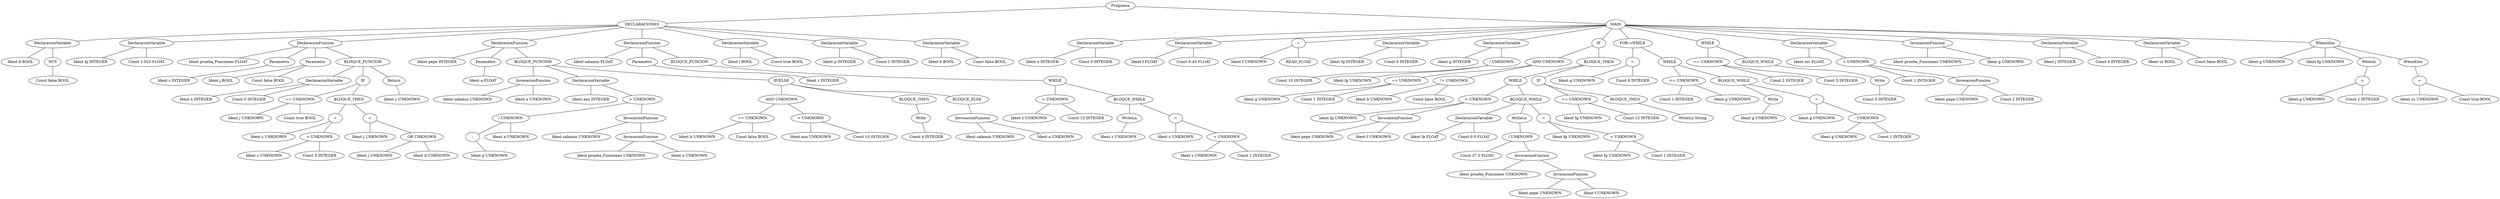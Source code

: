 graph G {1 [label="Programa"]
2 [label="DECLARACIONES"]
1 -- 2
3 [label="DeclaracionVariable"]
2 -- 3
4 [label="Ident d BOOL"]
3 -- 4
5 [label="NOT"]
3 -- 5
6 [label="Const false BOOL"]
5 -- 6
7 [label="DeclaracionVariable"]
2 -- 7
8 [label="Ident hj INTEGER"]
7 -- 8
9 [label="Const 1.023 FLOAT"]
7 -- 9
10 [label="DeclaracionFuncion"]
2 -- 10
11 [label="Ident prueba_Funciones FLOAT"]
10 -- 11
12 [label="Parametro"]
10 -- 12
13 [label="Ident c INTEGER"]
12 -- 13
14 [label="Parametro"]
10 -- 14
15 [label="Ident j BOOL"]
14 -- 15
16 [label="Const false BOOL"]
14 -- 16
17 [label="BLOQUE_FUNCION"]
10 -- 17
18 [label="DeclaracionVariable"]
17 -- 18
19 [label="Ident x INTEGER"]
18 -- 19
20 [label="Const 0 INTEGER"]
18 -- 20
21 [label="IF"]
17 -- 21
22 [label="== UNKNOWN"]
21 -- 22
23 [label="Ident j UNKNOWN"]
22 -- 23
24 [label="Const true BOOL"]
22 -- 24
25 [label="BLOQUE_THEN"]
21 -- 25
26 [label="="]
25 -- 26
27 [label="Ident c UNKNOWN"]
26 -- 27
28 [label="+ UNKNOWN"]
26 -- 28
29 [label="Ident c UNKNOWN"]
28 -- 29
30 [label="Const 5 INTEGER"]
28 -- 30
31 [label="="]
25 -- 31
32 [label="Ident j UNKNOWN"]
31 -- 32
33 [label="OR UNKNOWN"]
31 -- 33
34 [label="Ident j UNKNOWN"]
33 -- 34
35 [label="Ident d UNKNOWN"]
33 -- 35
36 [label="Return"]
17 -- 36
37 [label="Ident c UNKNOWN"]
36 -- 37
38 [label="DeclaracionFuncion"]
2 -- 38
39 [label="Ident pepe INTEGER"]
38 -- 39
40 [label="Parametro"]
38 -- 40
41 [label="Ident a FLOAT"]
40 -- 41
42 [label="BLOQUE_FUNCION"]
38 -- 42
43 [label="InvocacionFuncion"]
42 -- 43
44 [label="Ident salamin UNKNOWN"]
43 -- 44
45 [label="Ident a UNKNOWN"]
43 -- 45
46 [label="DeclaracionVariable"]
42 -- 46
47 [label="Ident aux INTEGER"]
46 -- 47
48 [label="+ UNKNOWN"]
46 -- 48
49 [label="/ UNKNOWN"]
48 -- 49
50 [label="-"]
49 -- 50
51 [label="Ident p UNKNOWN"]
50 -- 51
52 [label="Ident a UNKNOWN"]
49 -- 52
53 [label="InvocacionFuncion"]
48 -- 53
54 [label="Ident salamin UNKNOWN"]
53 -- 54
55 [label="InvocacionFuncion"]
53 -- 55
56 [label="Ident prueba_Funciones UNKNOWN"]
55 -- 56
57 [label="Ident a UNKNOWN"]
55 -- 57
58 [label="IF/ELSE"]
42 -- 58
59 [label="AND UNKNOWN"]
58 -- 59
60 [label="== UNKNOWN"]
59 -- 60
61 [label="Ident b UNKNOWN"]
60 -- 61
62 [label="Const false BOOL"]
60 -- 62
63 [label="< UNKNOWN"]
59 -- 63
64 [label="Ident aux UNKNOWN"]
63 -- 64
65 [label="Const 10 INTEGER"]
63 -- 65
66 [label="BLOQUE_THEN"]
58 -- 66
67 [label="Write"]
66 -- 67
68 [label="Const 4 INTEGER"]
67 -- 68
69 [label="BLOQUE_ELSE"]
58 -- 69
70 [label="InvocacionFuncion"]
69 -- 70
71 [label="Ident salamin UNKNOWN"]
70 -- 71
72 [label="Ident a UNKNOWN"]
70 -- 72
73 [label="DeclaracionFuncion"]
2 -- 73
74 [label="Ident salamin FLOAT"]
73 -- 74
75 [label="Parametro"]
73 -- 75
76 [label="Ident z INTEGER"]
75 -- 76
77 [label="BLOQUE_FUNCION"]
73 -- 77
78 [label="WHILE"]
77 -- 78
79 [label="< UNKNOWN"]
78 -- 79
80 [label="Ident z UNKNOWN"]
79 -- 80
81 [label="Const 12 INTEGER"]
79 -- 81
82 [label="BLOQUE_WHILE"]
78 -- 82
83 [label="WriteLn"]
82 -- 83
84 [label="Ident z UNKNOWN"]
83 -- 84
85 [label="="]
82 -- 85
86 [label="Ident z UNKNOWN"]
85 -- 86
87 [label="+ UNKNOWN"]
85 -- 87
88 [label="Ident z UNKNOWN"]
87 -- 88
89 [label="Const 1 INTEGER"]
87 -- 89
90 [label="DeclaracionVariable"]
2 -- 90
91 [label="Ident l BOOL"]
90 -- 91
92 [label="Const true BOOL"]
90 -- 92
93 [label="DeclaracionVariable"]
2 -- 93
94 [label="Ident p INTEGER"]
93 -- 94
95 [label="Const 1 INTEGER"]
93 -- 95
96 [label="DeclaracionVariable"]
2 -- 96
97 [label="Ident b BOOL"]
96 -- 97
98 [label="Const false BOOL"]
96 -- 98
99 [label="MAIN"]
1 -- 99
100 [label="DeclaracionVariable"]
99 -- 100
101 [label="Ident x INTEGER"]
100 -- 101
102 [label="Const 0 INTEGER"]
100 -- 102
103 [label="DeclaracionVariable"]
99 -- 103
104 [label="Ident f FLOAT"]
103 -- 104
105 [label="Const 0.45 FLOAT"]
103 -- 105
106 [label="="]
99 -- 106
107 [label="Ident f UNKNOWN"]
106 -- 107
108 [label="READ_FLOAT"]
106 -- 108
109 [label="DeclaracionVariable"]
99 -- 109
110 [label="Ident fg INTEGER"]
109 -- 110
111 [label="Const 0 INTEGER"]
109 -- 111
112 [label="DeclaracionVariable"]
99 -- 112
113 [label="Ident g INTEGER"]
112 -- 113
114 [label="/ UNKNOWN"]
112 -- 114
115 [label="Const 10 INTEGER"]
114 -- 115
116 [label="Ident fg UNKNOWN"]
114 -- 116
117 [label="IF"]
99 -- 117
118 [label="AND UNKNOWN"]
117 -- 118
119 [label="== UNKNOWN"]
118 -- 119
120 [label="Ident g UNKNOWN"]
119 -- 120
121 [label="Const 1 INTEGER"]
119 -- 121
122 [label="!= UNKNOWN"]
118 -- 122
123 [label="Ident b UNKNOWN"]
122 -- 123
124 [label="Const false BOOL"]
122 -- 124
125 [label="BLOQUE_THEN"]
117 -- 125
126 [label="WHILE"]
125 -- 126
127 [label="< UNKNOWN"]
126 -- 127
128 [label="Ident fg UNKNOWN"]
127 -- 128
129 [label="InvocacionFuncion"]
127 -- 129
130 [label="Ident pepe UNKNOWN"]
129 -- 130
131 [label="Ident f UNKNOWN"]
129 -- 131
132 [label="BLOQUE_WHILE"]
126 -- 132
133 [label="DeclaracionVariable"]
132 -- 133
134 [label="Ident lk FLOAT"]
133 -- 134
135 [label="Const 0.0 FLOAT"]
133 -- 135
136 [label="WriteLn"]
132 -- 136
137 [label="/ UNKNOWN"]
136 -- 137
138 [label="Const 37.5 FLOAT"]
137 -- 138
139 [label="InvocacionFuncion"]
137 -- 139
140 [label="Ident prueba_Funciones UNKNOWN"]
139 -- 140
141 [label="InvocacionFuncion"]
139 -- 141
142 [label="Ident pepe UNKNOWN"]
141 -- 142
143 [label="Ident f UNKNOWN"]
141 -- 143
144 [label="="]
132 -- 144
145 [label="Ident fg UNKNOWN"]
144 -- 145
146 [label="+ UNKNOWN"]
144 -- 146
147 [label="Ident fg UNKNOWN"]
146 -- 147
148 [label="Const 1 INTEGER"]
146 -- 148
149 [label="IF"]
125 -- 149
150 [label="== UNKNOWN"]
149 -- 150
151 [label="Ident fg UNKNOWN"]
150 -- 151
152 [label="Const 12 INTEGER"]
150 -- 152
153 [label="BLOQUE_THEN"]
149 -- 153
154 [label="WriteLn String"]
153 -- 154
155 [label="FOR->WHILE"]
99 -- 155
156 [label="="]
155 -- 156
157 [label="Ident g UNKNOWN"]
156 -- 157
158 [label="Const 6 INTEGER"]
156 -- 158
159 [label="WHILE"]
155 -- 159
160 [label="<= UNKNOWN"]
159 -- 160
161 [label="Const 1 INTEGER"]
160 -- 161
162 [label="Ident g UNKNOWN"]
160 -- 162
163 [label="BLOQUE_WHILE"]
159 -- 163
164 [label="Write"]
163 -- 164
165 [label="Ident g UNKNOWN"]
164 -- 165
166 [label="="]
163 -- 166
167 [label="Ident g UNKNOWN"]
166 -- 167
168 [label="- UNKNOWN"]
166 -- 168
169 [label="Ident g UNKNOWN"]
168 -- 169
170 [label="Const 1 INTEGER"]
168 -- 170
171 [label="WHILE"]
99 -- 171
172 [label="== UNKNOWN"]
171 -- 172
173 [label="Const 2 INTEGER"]
172 -- 173
174 [label="Const 3 INTEGER"]
172 -- 174
175 [label="BLOQUE_WHILE"]
171 -- 175
176 [label="Write"]
175 -- 176
177 [label="Const 5 INTEGER"]
176 -- 177
178 [label="DeclaracionVariable"]
99 -- 178
179 [label="Ident inv FLOAT"]
178 -- 179
180 [label="+ UNKNOWN"]
178 -- 180
181 [label="Const 1 INTEGER"]
180 -- 181
182 [label="InvocacionFuncion"]
180 -- 182
183 [label="Ident pepe UNKNOWN"]
182 -- 183
184 [label="Const 2 INTEGER"]
182 -- 184
185 [label="InvocacionFuncion"]
99 -- 185
186 [label="Ident prueba_Funciones UNKNOWN"]
185 -- 186
187 [label="Ident g UNKNOWN"]
185 -- 187
188 [label="DeclaracionVariable"]
99 -- 188
189 [label="Ident j INTEGER"]
188 -- 189
190 [label="Const 0 INTEGER"]
188 -- 190
191 [label="DeclaracionVariable"]
99 -- 191
192 [label="Ident zz BOOL"]
191 -- 192
193 [label="Const false BOOL"]
191 -- 193
194 [label="When/else"]
99 -- 194
195 [label="Ident g UNKNOWN"]
194 -- 195
196 [label="Ident fg UNKNOWN"]
194 -- 196
197 [label="WhenIs"]
194 -- 197
198 [label="="]
197 -- 198
199 [label="Ident g UNKNOWN"]
198 -- 199
200 [label="Const 1 INTEGER"]
198 -- 200
201 [label="WhenElse"]
194 -- 201
202 [label="="]
201 -- 202
203 [label="Ident zz UNKNOWN"]
202 -- 203
204 [label="Const true BOOL"]
202 -- 204
}
